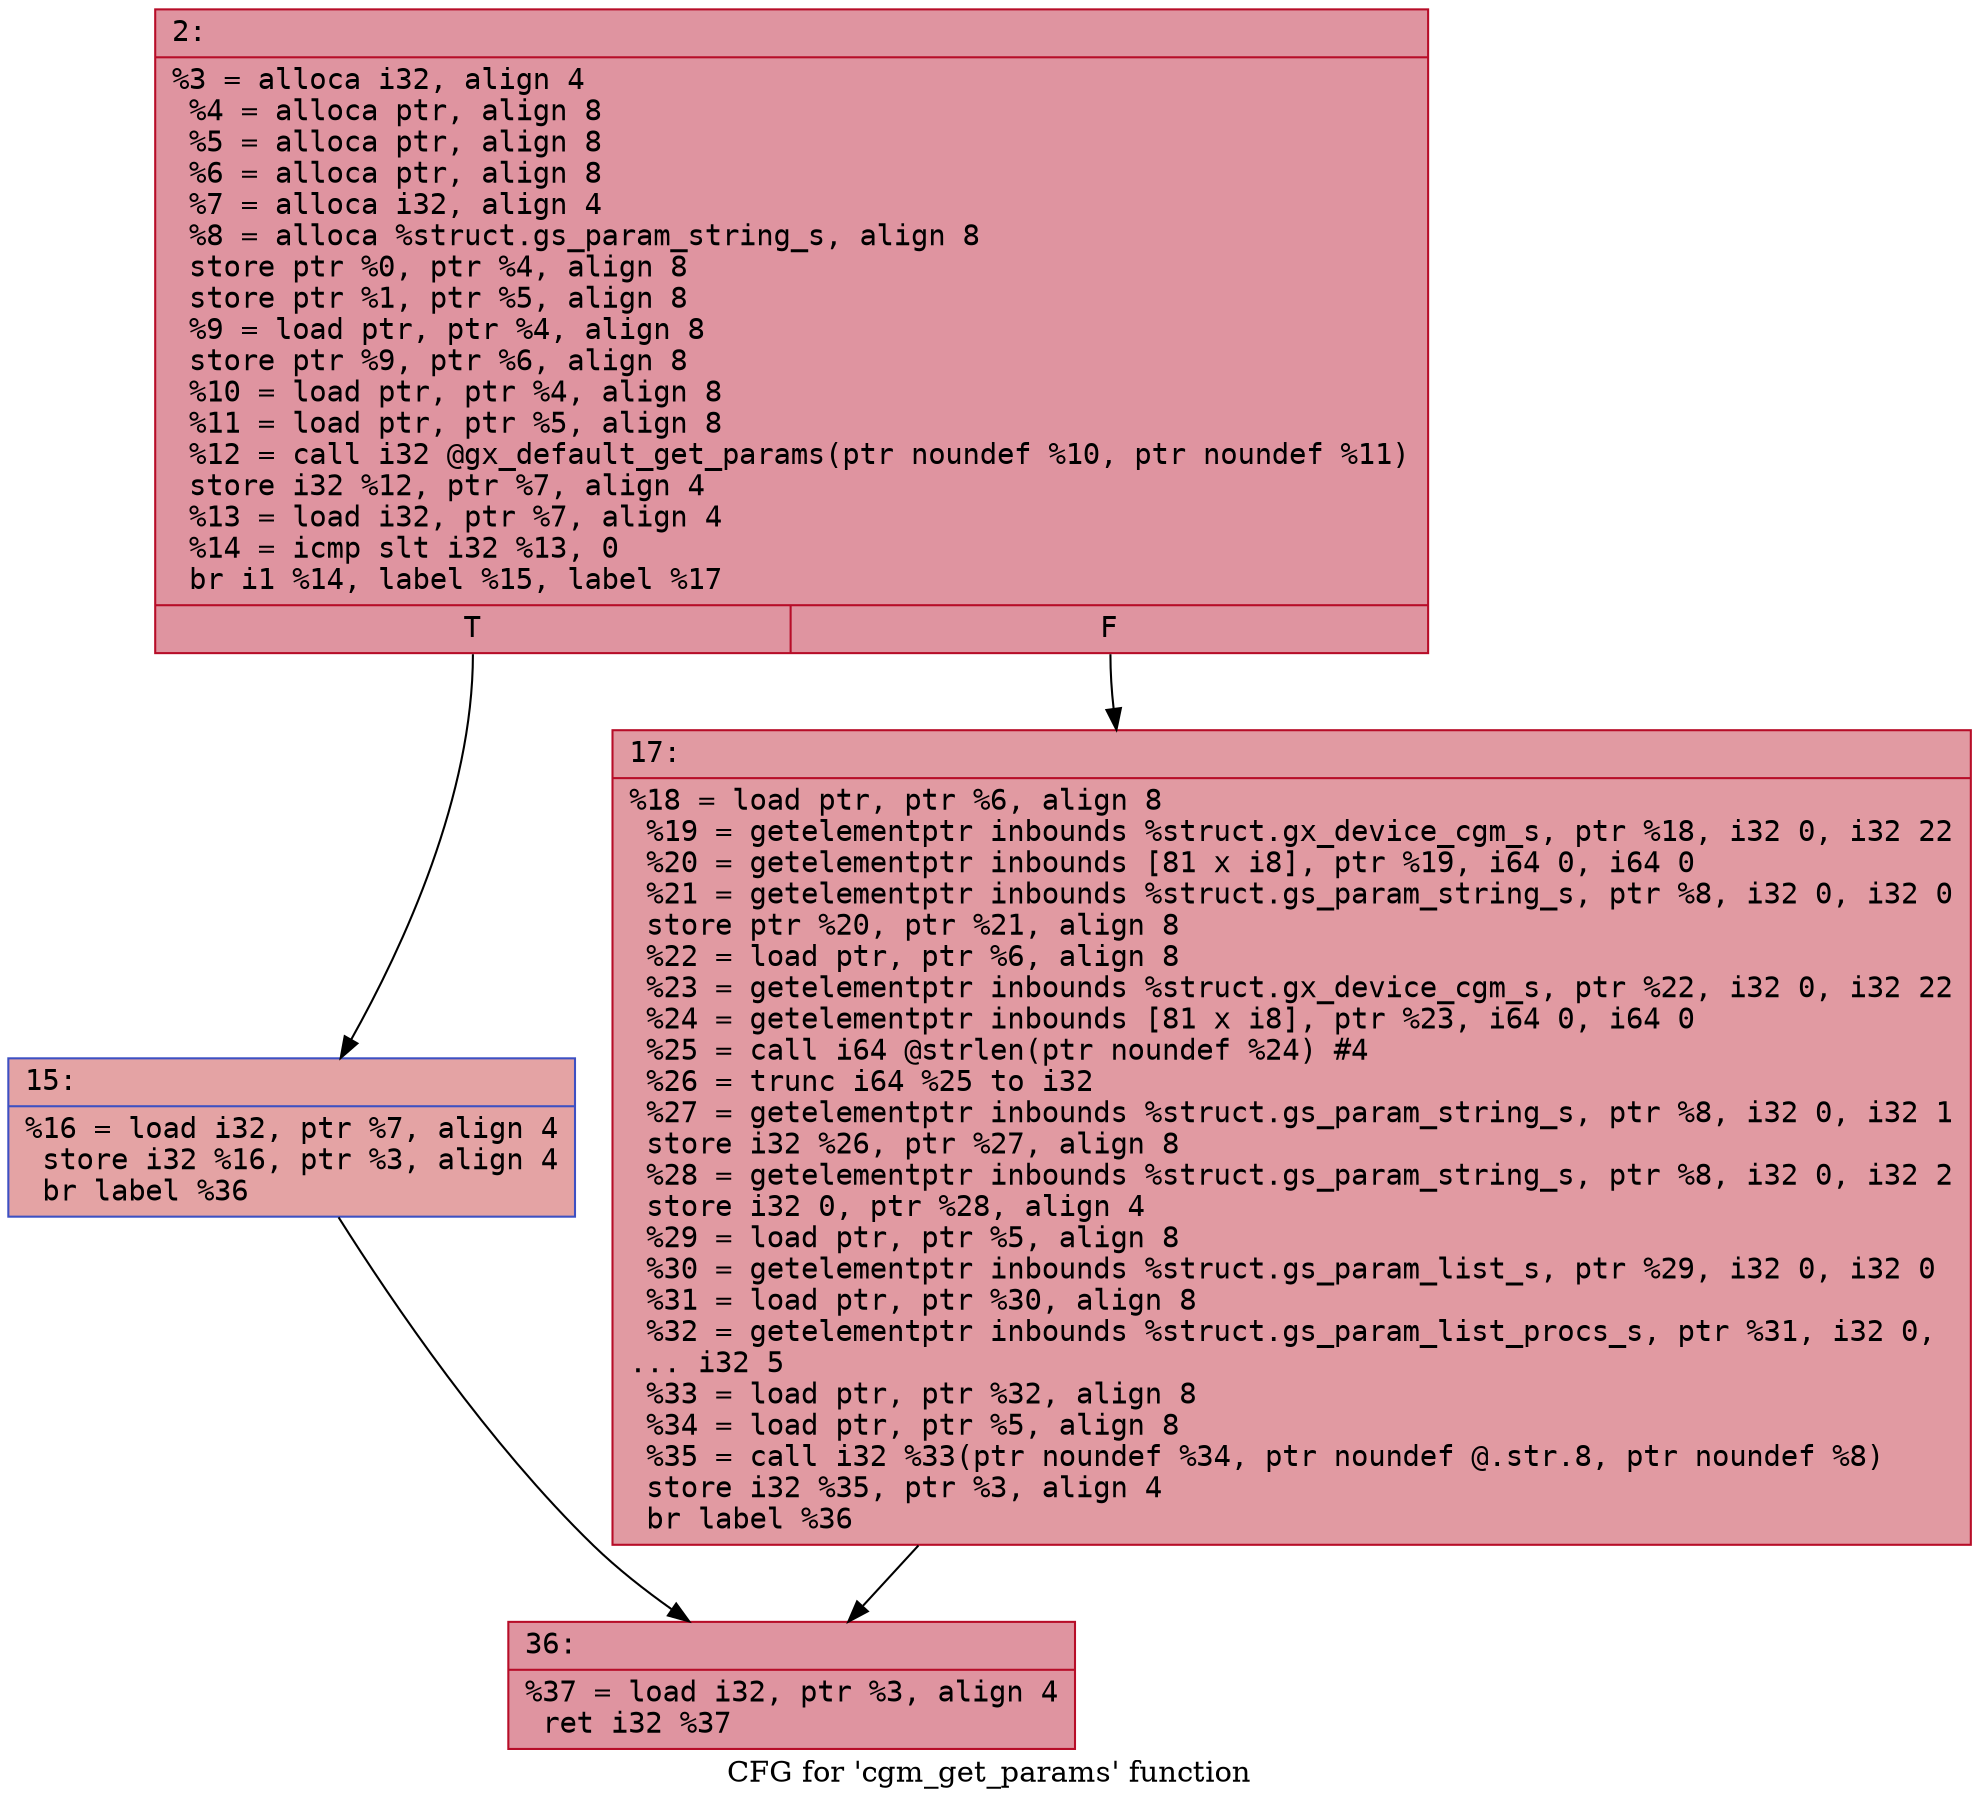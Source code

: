 digraph "CFG for 'cgm_get_params' function" {
	label="CFG for 'cgm_get_params' function";

	Node0x600001690690 [shape=record,color="#b70d28ff", style=filled, fillcolor="#b70d2870" fontname="Courier",label="{2:\l|  %3 = alloca i32, align 4\l  %4 = alloca ptr, align 8\l  %5 = alloca ptr, align 8\l  %6 = alloca ptr, align 8\l  %7 = alloca i32, align 4\l  %8 = alloca %struct.gs_param_string_s, align 8\l  store ptr %0, ptr %4, align 8\l  store ptr %1, ptr %5, align 8\l  %9 = load ptr, ptr %4, align 8\l  store ptr %9, ptr %6, align 8\l  %10 = load ptr, ptr %4, align 8\l  %11 = load ptr, ptr %5, align 8\l  %12 = call i32 @gx_default_get_params(ptr noundef %10, ptr noundef %11)\l  store i32 %12, ptr %7, align 4\l  %13 = load i32, ptr %7, align 4\l  %14 = icmp slt i32 %13, 0\l  br i1 %14, label %15, label %17\l|{<s0>T|<s1>F}}"];
	Node0x600001690690:s0 -> Node0x6000016906e0[tooltip="2 -> 15\nProbability 37.50%" ];
	Node0x600001690690:s1 -> Node0x600001690730[tooltip="2 -> 17\nProbability 62.50%" ];
	Node0x6000016906e0 [shape=record,color="#3d50c3ff", style=filled, fillcolor="#c32e3170" fontname="Courier",label="{15:\l|  %16 = load i32, ptr %7, align 4\l  store i32 %16, ptr %3, align 4\l  br label %36\l}"];
	Node0x6000016906e0 -> Node0x600001690780[tooltip="15 -> 36\nProbability 100.00%" ];
	Node0x600001690730 [shape=record,color="#b70d28ff", style=filled, fillcolor="#bb1b2c70" fontname="Courier",label="{17:\l|  %18 = load ptr, ptr %6, align 8\l  %19 = getelementptr inbounds %struct.gx_device_cgm_s, ptr %18, i32 0, i32 22\l  %20 = getelementptr inbounds [81 x i8], ptr %19, i64 0, i64 0\l  %21 = getelementptr inbounds %struct.gs_param_string_s, ptr %8, i32 0, i32 0\l  store ptr %20, ptr %21, align 8\l  %22 = load ptr, ptr %6, align 8\l  %23 = getelementptr inbounds %struct.gx_device_cgm_s, ptr %22, i32 0, i32 22\l  %24 = getelementptr inbounds [81 x i8], ptr %23, i64 0, i64 0\l  %25 = call i64 @strlen(ptr noundef %24) #4\l  %26 = trunc i64 %25 to i32\l  %27 = getelementptr inbounds %struct.gs_param_string_s, ptr %8, i32 0, i32 1\l  store i32 %26, ptr %27, align 8\l  %28 = getelementptr inbounds %struct.gs_param_string_s, ptr %8, i32 0, i32 2\l  store i32 0, ptr %28, align 4\l  %29 = load ptr, ptr %5, align 8\l  %30 = getelementptr inbounds %struct.gs_param_list_s, ptr %29, i32 0, i32 0\l  %31 = load ptr, ptr %30, align 8\l  %32 = getelementptr inbounds %struct.gs_param_list_procs_s, ptr %31, i32 0,\l... i32 5\l  %33 = load ptr, ptr %32, align 8\l  %34 = load ptr, ptr %5, align 8\l  %35 = call i32 %33(ptr noundef %34, ptr noundef @.str.8, ptr noundef %8)\l  store i32 %35, ptr %3, align 4\l  br label %36\l}"];
	Node0x600001690730 -> Node0x600001690780[tooltip="17 -> 36\nProbability 100.00%" ];
	Node0x600001690780 [shape=record,color="#b70d28ff", style=filled, fillcolor="#b70d2870" fontname="Courier",label="{36:\l|  %37 = load i32, ptr %3, align 4\l  ret i32 %37\l}"];
}
